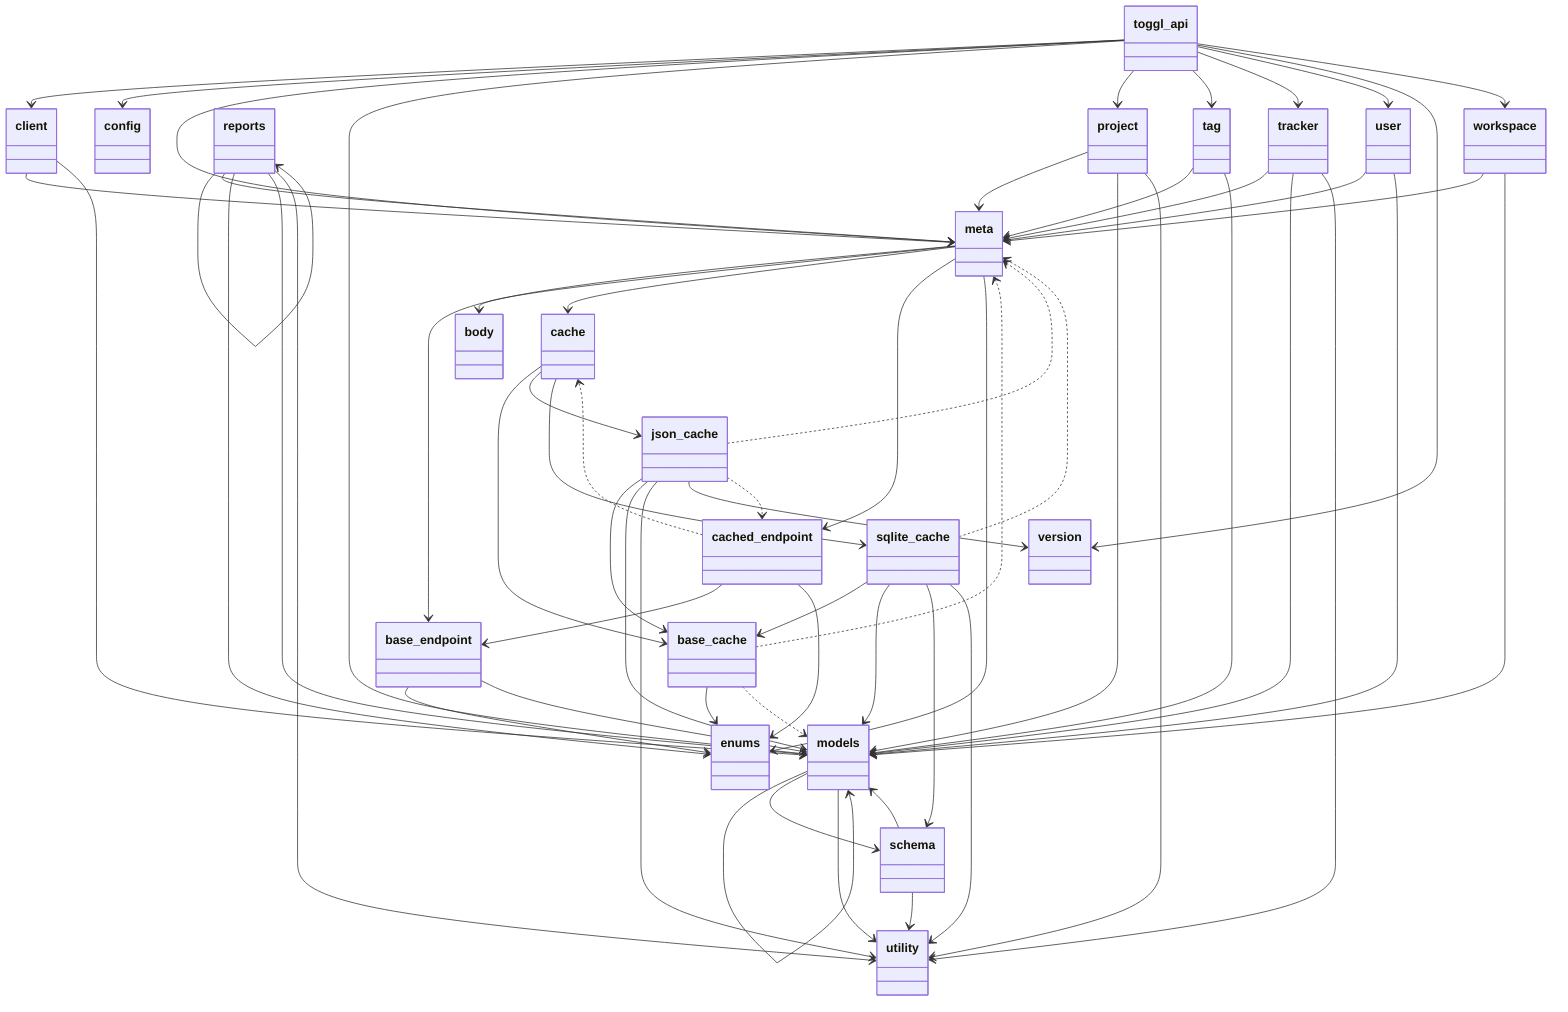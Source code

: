 classDiagram
  class toggl_api {
  }
  class client {
  }
  class config {
  }
  class meta {
  }
  class base_endpoint {
  }
  class body {
  }
  class cache {
  }
  class base_cache {
  }
  class json_cache {
  }
  class sqlite_cache {
  }
  class cached_endpoint {
  }
  class enums {
  }
  class models {
  }
  class models {
  }
  class schema {
  }
  class project {
  }
  class reports {
  }
  class reports {
  }
  class tag {
  }
  class tracker {
  }
  class user {
  }
  class utility {
  }
  class version {
  }
  class workspace {
  }
  toggl_api --> client
  toggl_api --> config
  toggl_api --> meta
  toggl_api --> models
  toggl_api --> project
  toggl_api --> tag
  toggl_api --> tracker
  toggl_api --> user
  toggl_api --> version
  toggl_api --> workspace
  client --> meta
  client --> models
  meta --> base_endpoint
  meta --> body
  meta --> cache
  meta --> cached_endpoint
  meta --> enums
  base_endpoint --> enums
  base_endpoint --> models
  cache --> base_cache
  cache --> json_cache
  cache --> sqlite_cache
  base_cache --> enums
  json_cache --> base_cache
  json_cache --> models
  json_cache --> utility
  json_cache --> version
  sqlite_cache --> base_cache
  sqlite_cache --> models
  sqlite_cache --> schema
  sqlite_cache --> utility
  cached_endpoint --> base_endpoint
  cached_endpoint --> enums
  models --> models
  models --> schema
  models --> utility
  schema --> models
  schema --> utility
  project --> meta
  project --> models
  project --> utility
  reports --> reports
  reports --> meta
  reports --> enums
  reports --> models
  reports --> utility
  tag --> meta
  tag --> models
  tracker --> meta
  tracker --> models
  tracker --> utility
  user --> meta
  user --> models
  workspace --> meta
  workspace --> models
  base_cache ..> meta
  base_cache ..> models
  json_cache ..> meta
  json_cache ..> cached_endpoint
  sqlite_cache ..> meta
  cached_endpoint ..> cache